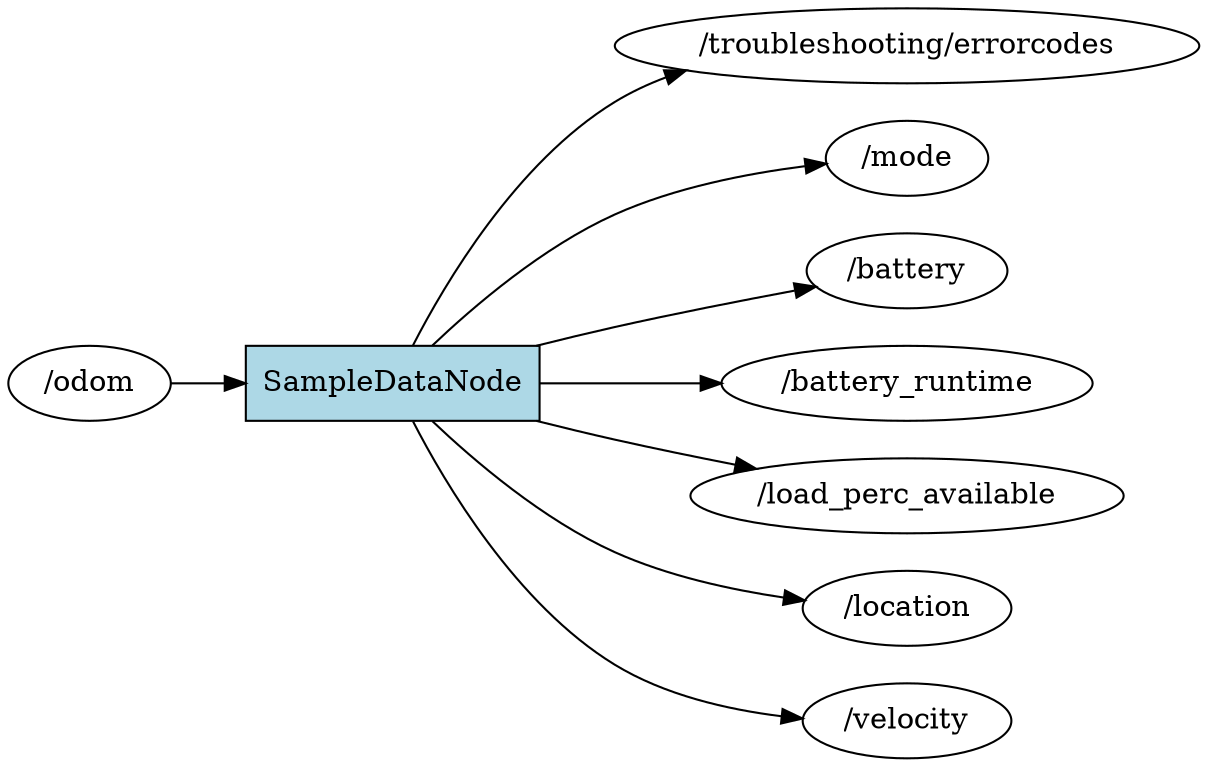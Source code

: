digraph ROS2_Computation_Graph {
  rankdir=LR;
  node [shape=box, style=filled, fillcolor=lightgray];
  "/troubleshooting/errorcodes" [shape=ellipse, fillcolor=white];
  "SampleDataNode" -> "/troubleshooting/errorcodes";
  "/mode" [shape=ellipse, fillcolor=white];
  "SampleDataNode" -> "/mode";
  "/battery" [shape=ellipse, fillcolor=white];
  "SampleDataNode" -> "/battery";
  "/battery_runtime" [shape=ellipse, fillcolor=white];
  "SampleDataNode" -> "/battery_runtime";
  "/load_perc_available" [shape=ellipse, fillcolor=white];
  "SampleDataNode" -> "/load_perc_available";
  "/odom" [shape=ellipse, fillcolor=white];
  "/odom" -> "SampleDataNode";
  "/location" [shape=ellipse, fillcolor=white];
  "SampleDataNode" -> "/location";
  "/velocity" [shape=ellipse, fillcolor=white];
  "SampleDataNode" -> "/velocity";
  "SampleDataNode" [shape=box, fillcolor=lightblue];
}